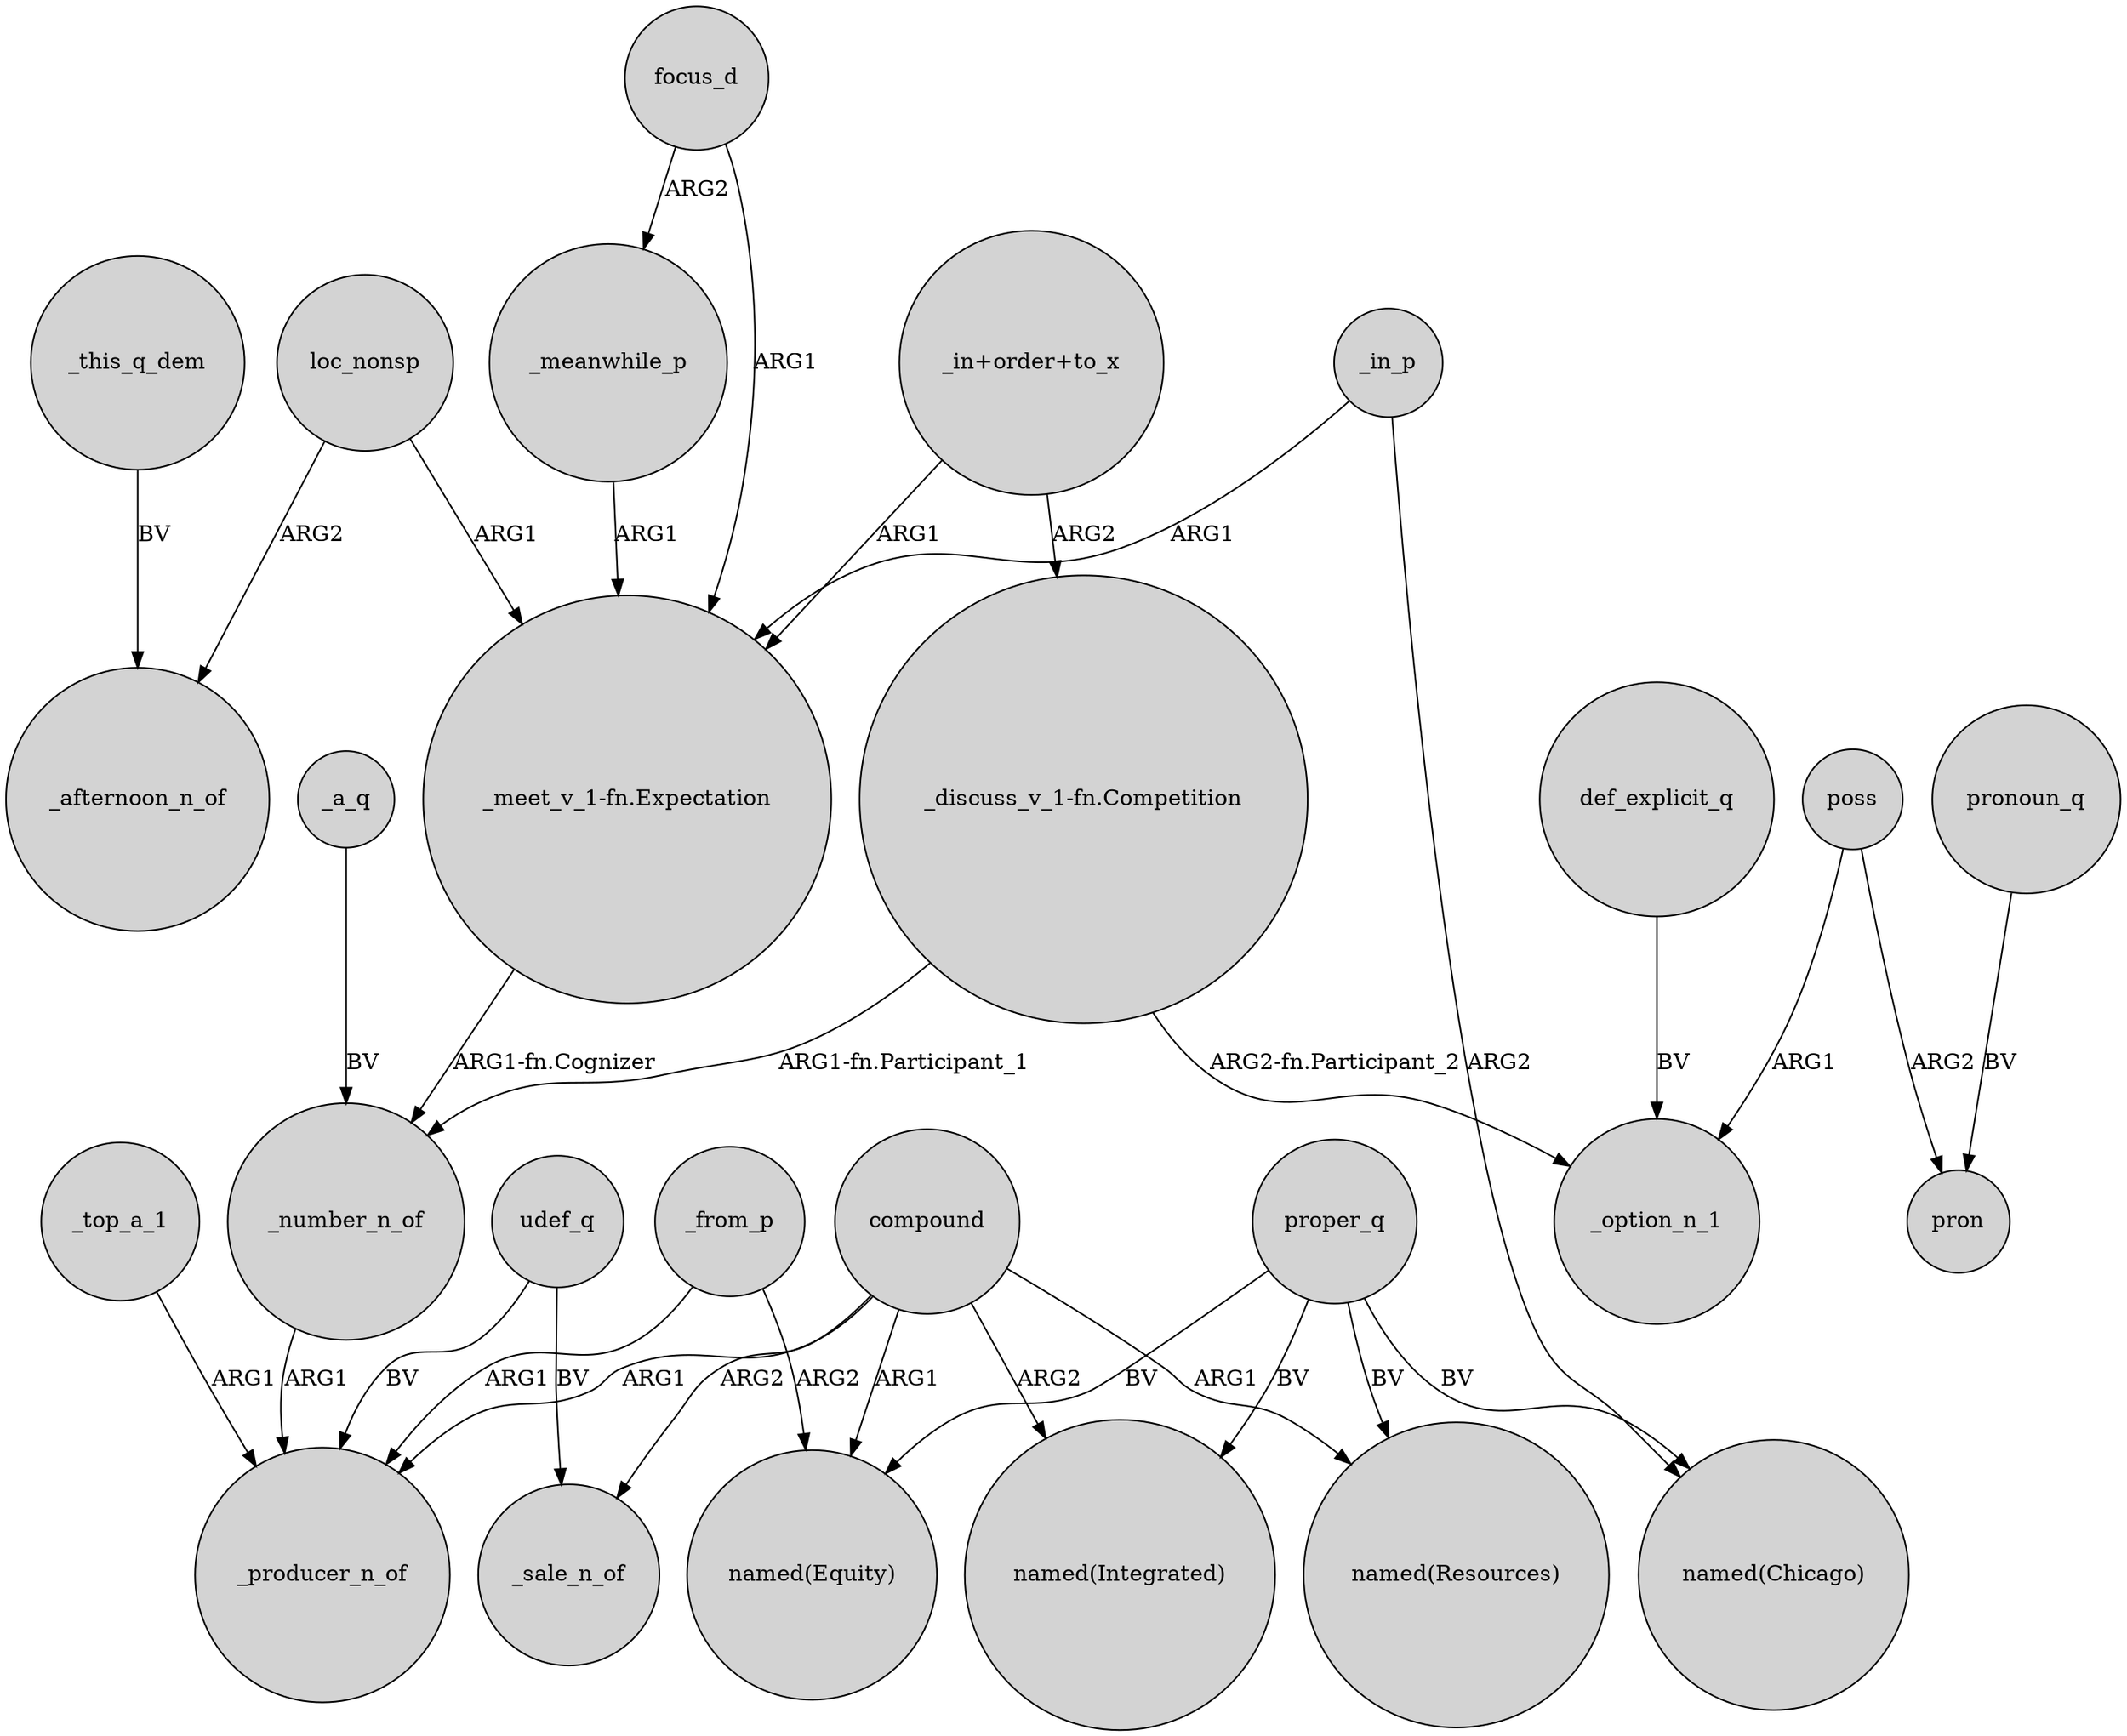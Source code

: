 digraph {
	node [shape=circle style=filled]
	_this_q_dem -> _afternoon_n_of [label=BV]
	_in_p -> "named(Chicago)" [label=ARG2]
	focus_d -> "_meet_v_1-fn.Expectation" [label=ARG1]
	poss -> _option_n_1 [label=ARG1]
	proper_q -> "named(Resources)" [label=BV]
	"_in+order+to_x" -> "_meet_v_1-fn.Expectation" [label=ARG1]
	_from_p -> "named(Equity)" [label=ARG2]
	def_explicit_q -> _option_n_1 [label=BV]
	compound -> "named(Resources)" [label=ARG1]
	udef_q -> _sale_n_of [label=BV]
	_top_a_1 -> _producer_n_of [label=ARG1]
	compound -> "named(Integrated)" [label=ARG2]
	udef_q -> _producer_n_of [label=BV]
	"_discuss_v_1-fn.Competition" -> _option_n_1 [label="ARG2-fn.Participant_2"]
	pronoun_q -> pron [label=BV]
	"_in+order+to_x" -> "_discuss_v_1-fn.Competition" [label=ARG2]
	poss -> pron [label=ARG2]
	loc_nonsp -> "_meet_v_1-fn.Expectation" [label=ARG1]
	_meanwhile_p -> "_meet_v_1-fn.Expectation" [label=ARG1]
	proper_q -> "named(Integrated)" [label=BV]
	proper_q -> "named(Chicago)" [label=BV]
	focus_d -> _meanwhile_p [label=ARG2]
	_number_n_of -> _producer_n_of [label=ARG1]
	_from_p -> _producer_n_of [label=ARG1]
	"_meet_v_1-fn.Expectation" -> _number_n_of [label="ARG1-fn.Cognizer"]
	"_discuss_v_1-fn.Competition" -> _number_n_of [label="ARG1-fn.Participant_1"]
	_a_q -> _number_n_of [label=BV]
	compound -> _producer_n_of [label=ARG1]
	compound -> "named(Equity)" [label=ARG1]
	proper_q -> "named(Equity)" [label=BV]
	_in_p -> "_meet_v_1-fn.Expectation" [label=ARG1]
	loc_nonsp -> _afternoon_n_of [label=ARG2]
	compound -> _sale_n_of [label=ARG2]
}
